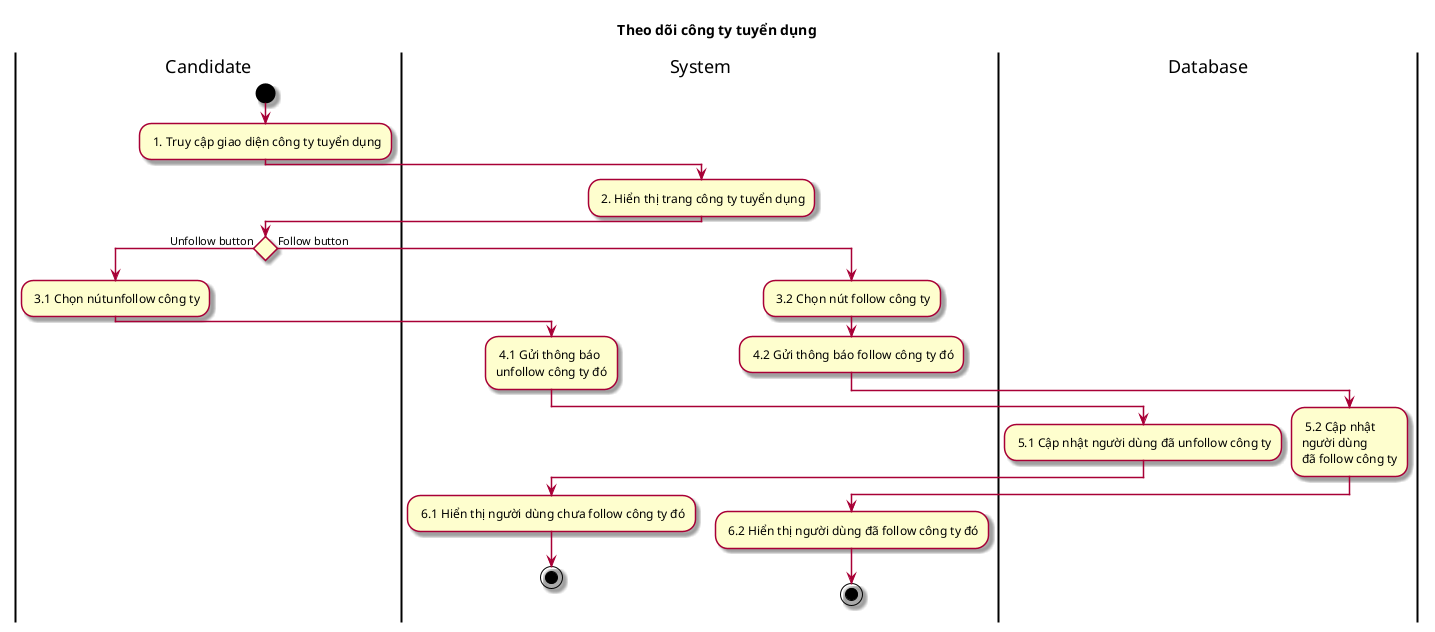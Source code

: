 @startuml ActTheoDoiCongTyTuyenDung

skin rose
title Theo dõi công ty tuyển dụng

|Candidate|
start
: 1. Truy cập giao diện công ty tuyển dụng;
|System|
: 2. Hiển thị trang công ty tuyển dụng;
|Candidate|
if () then (Unfollow button)
: 3.1 Chọn nútunfollow công ty;
|System|
: 4.1 Gửi thông báo\nunfollow công ty đó;
|Database|
: 5.1 Cập nhật người dùng đã unfollow công ty;
|System|
: 6.1 Hiển thị người dùng chưa follow công ty đó; 
stop
else (Follow button)
: 3.2 Chọn nút follow công ty;
|System|
: 4.2 Gửi thông báo follow công ty đó;
|Database|
: 5.2 Cập nhật\nngười dùng\nđã follow công ty;
|System|
: 6.2 Hiển thị người dùng đã follow công ty đó; 
stop
@enduml
